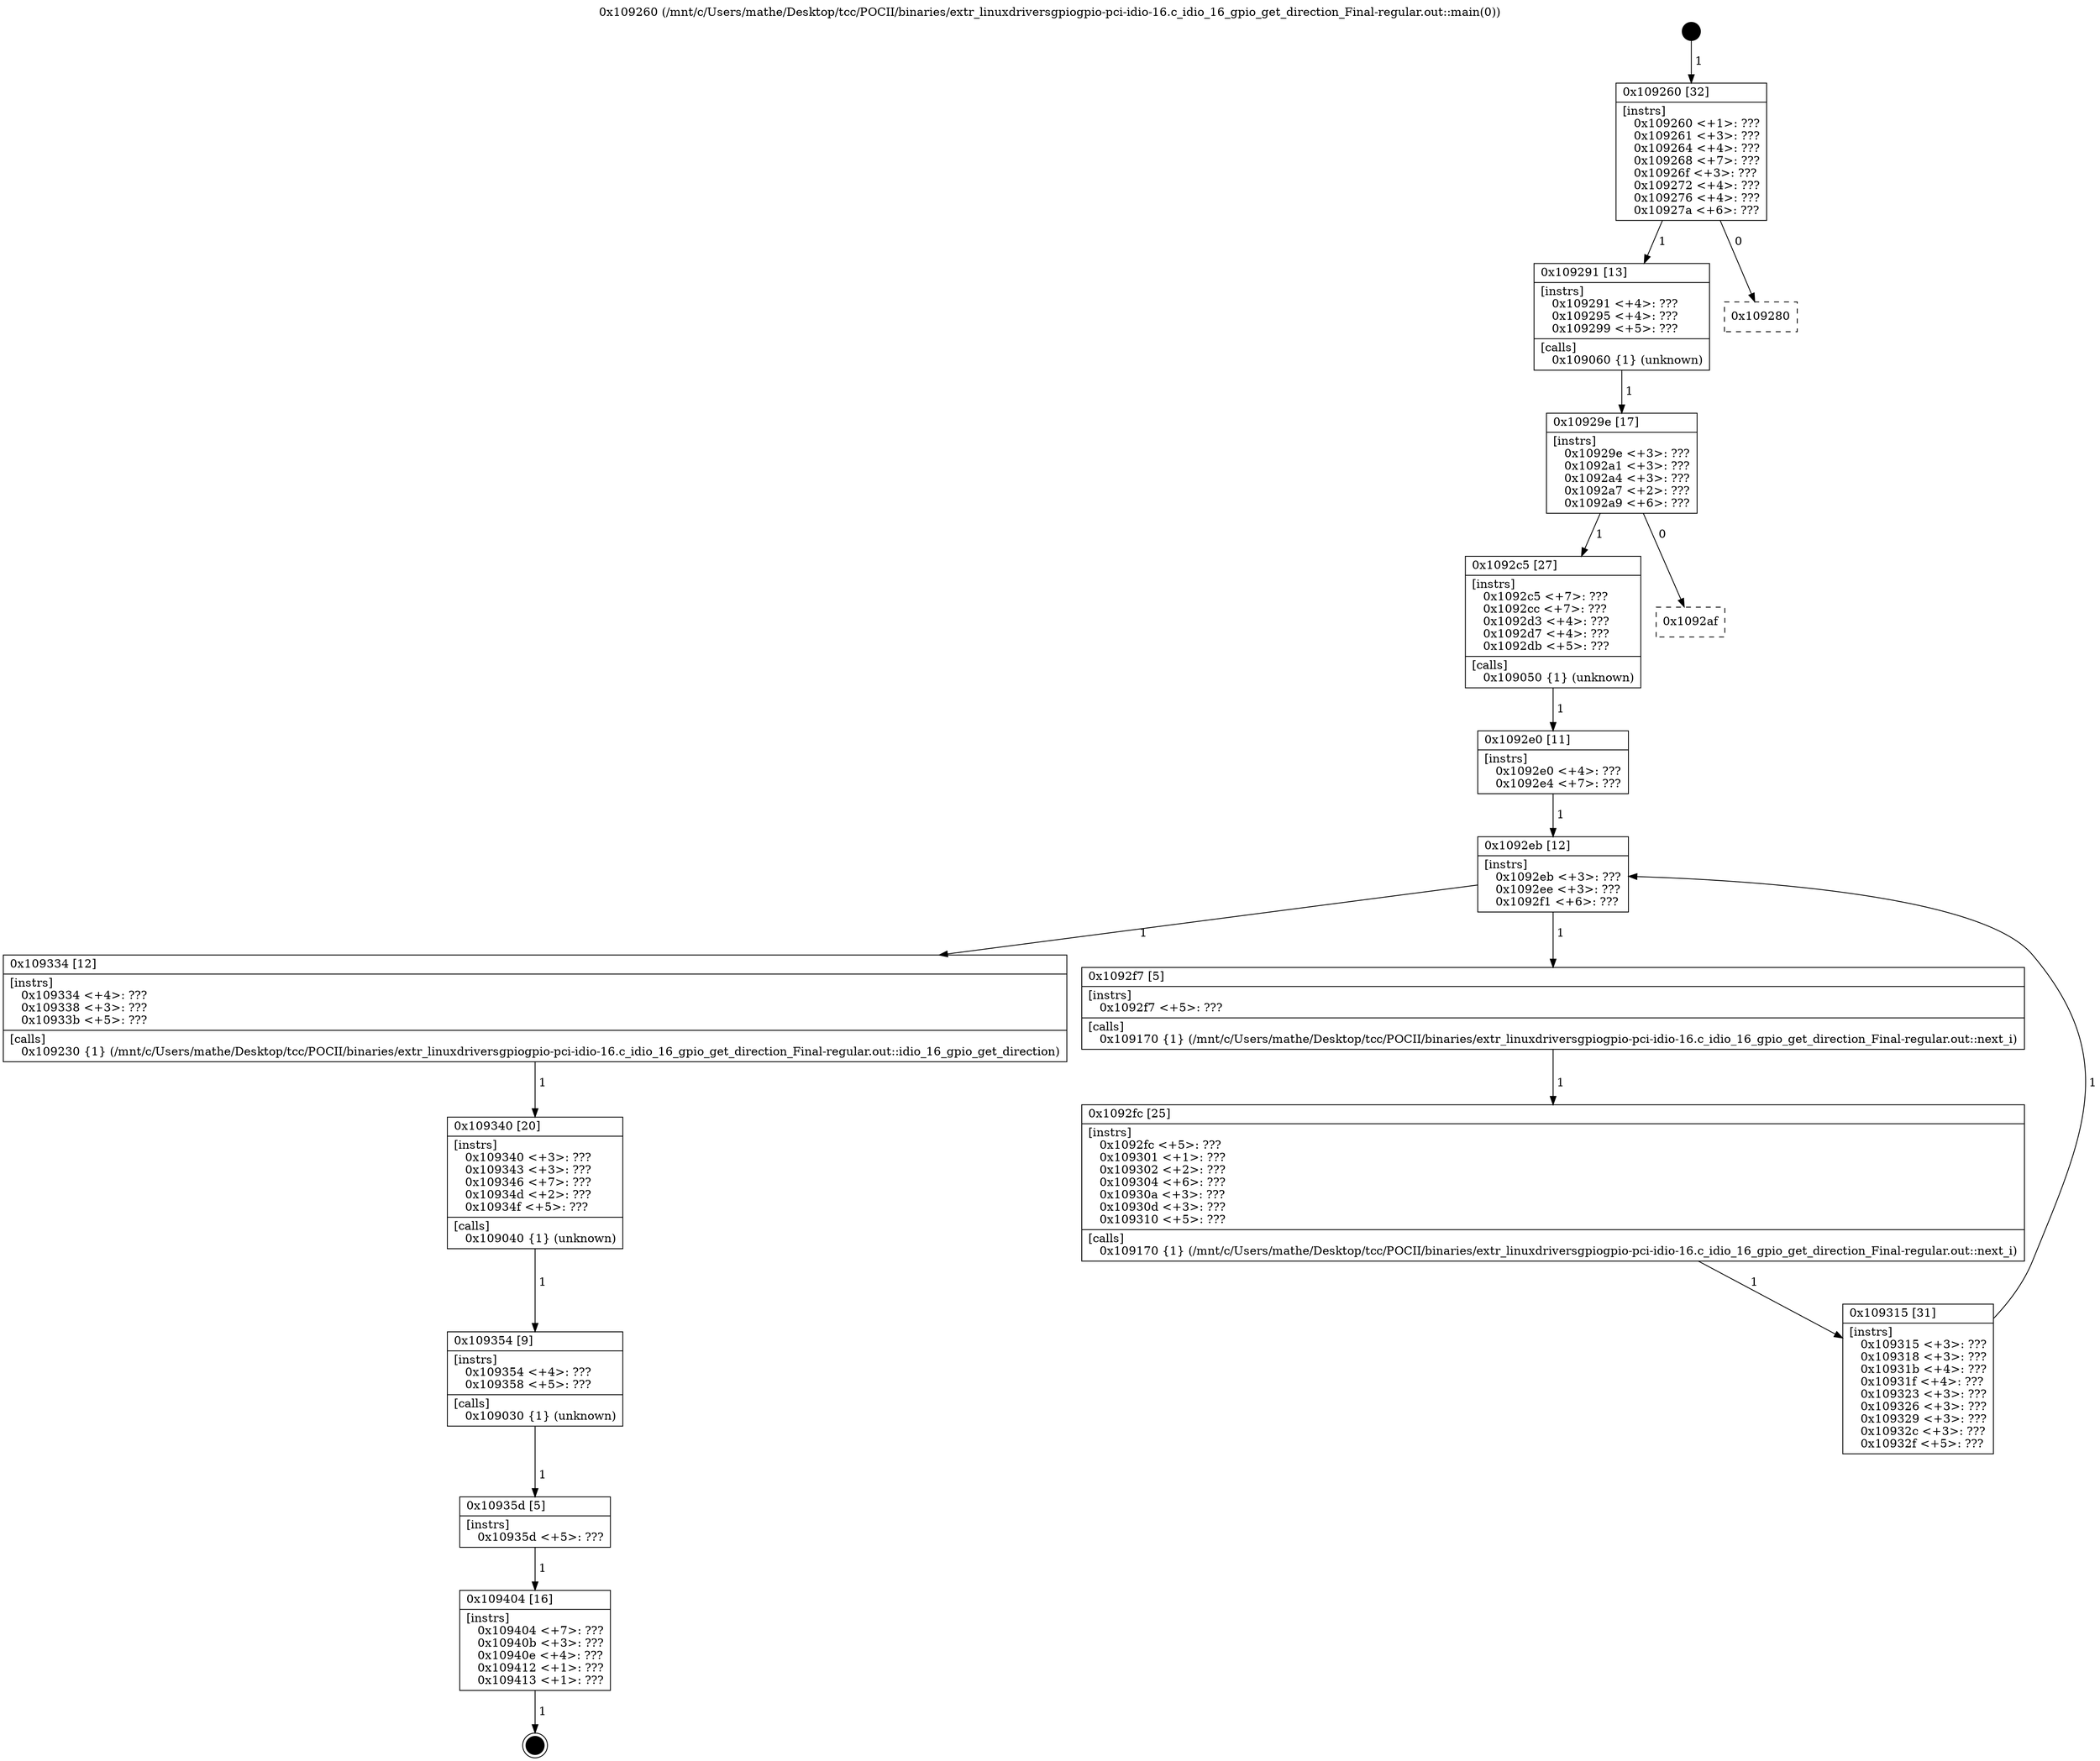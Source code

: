 digraph "0x109260" {
  label = "0x109260 (/mnt/c/Users/mathe/Desktop/tcc/POCII/binaries/extr_linuxdriversgpiogpio-pci-idio-16.c_idio_16_gpio_get_direction_Final-regular.out::main(0))"
  labelloc = "t"
  node[shape=record]

  Entry [label="",width=0.3,height=0.3,shape=circle,fillcolor=black,style=filled]
  "0x109260" [label="{
     0x109260 [32]\l
     | [instrs]\l
     &nbsp;&nbsp;0x109260 \<+1\>: ???\l
     &nbsp;&nbsp;0x109261 \<+3\>: ???\l
     &nbsp;&nbsp;0x109264 \<+4\>: ???\l
     &nbsp;&nbsp;0x109268 \<+7\>: ???\l
     &nbsp;&nbsp;0x10926f \<+3\>: ???\l
     &nbsp;&nbsp;0x109272 \<+4\>: ???\l
     &nbsp;&nbsp;0x109276 \<+4\>: ???\l
     &nbsp;&nbsp;0x10927a \<+6\>: ???\l
  }"]
  "0x109291" [label="{
     0x109291 [13]\l
     | [instrs]\l
     &nbsp;&nbsp;0x109291 \<+4\>: ???\l
     &nbsp;&nbsp;0x109295 \<+4\>: ???\l
     &nbsp;&nbsp;0x109299 \<+5\>: ???\l
     | [calls]\l
     &nbsp;&nbsp;0x109060 \{1\} (unknown)\l
  }"]
  "0x109280" [label="{
     0x109280\l
  }", style=dashed]
  "0x10929e" [label="{
     0x10929e [17]\l
     | [instrs]\l
     &nbsp;&nbsp;0x10929e \<+3\>: ???\l
     &nbsp;&nbsp;0x1092a1 \<+3\>: ???\l
     &nbsp;&nbsp;0x1092a4 \<+3\>: ???\l
     &nbsp;&nbsp;0x1092a7 \<+2\>: ???\l
     &nbsp;&nbsp;0x1092a9 \<+6\>: ???\l
  }"]
  "0x1092c5" [label="{
     0x1092c5 [27]\l
     | [instrs]\l
     &nbsp;&nbsp;0x1092c5 \<+7\>: ???\l
     &nbsp;&nbsp;0x1092cc \<+7\>: ???\l
     &nbsp;&nbsp;0x1092d3 \<+4\>: ???\l
     &nbsp;&nbsp;0x1092d7 \<+4\>: ???\l
     &nbsp;&nbsp;0x1092db \<+5\>: ???\l
     | [calls]\l
     &nbsp;&nbsp;0x109050 \{1\} (unknown)\l
  }"]
  "0x1092af" [label="{
     0x1092af\l
  }", style=dashed]
  "0x1092eb" [label="{
     0x1092eb [12]\l
     | [instrs]\l
     &nbsp;&nbsp;0x1092eb \<+3\>: ???\l
     &nbsp;&nbsp;0x1092ee \<+3\>: ???\l
     &nbsp;&nbsp;0x1092f1 \<+6\>: ???\l
  }"]
  "0x109334" [label="{
     0x109334 [12]\l
     | [instrs]\l
     &nbsp;&nbsp;0x109334 \<+4\>: ???\l
     &nbsp;&nbsp;0x109338 \<+3\>: ???\l
     &nbsp;&nbsp;0x10933b \<+5\>: ???\l
     | [calls]\l
     &nbsp;&nbsp;0x109230 \{1\} (/mnt/c/Users/mathe/Desktop/tcc/POCII/binaries/extr_linuxdriversgpiogpio-pci-idio-16.c_idio_16_gpio_get_direction_Final-regular.out::idio_16_gpio_get_direction)\l
  }"]
  "0x1092f7" [label="{
     0x1092f7 [5]\l
     | [instrs]\l
     &nbsp;&nbsp;0x1092f7 \<+5\>: ???\l
     | [calls]\l
     &nbsp;&nbsp;0x109170 \{1\} (/mnt/c/Users/mathe/Desktop/tcc/POCII/binaries/extr_linuxdriversgpiogpio-pci-idio-16.c_idio_16_gpio_get_direction_Final-regular.out::next_i)\l
  }"]
  "0x1092fc" [label="{
     0x1092fc [25]\l
     | [instrs]\l
     &nbsp;&nbsp;0x1092fc \<+5\>: ???\l
     &nbsp;&nbsp;0x109301 \<+1\>: ???\l
     &nbsp;&nbsp;0x109302 \<+2\>: ???\l
     &nbsp;&nbsp;0x109304 \<+6\>: ???\l
     &nbsp;&nbsp;0x10930a \<+3\>: ???\l
     &nbsp;&nbsp;0x10930d \<+3\>: ???\l
     &nbsp;&nbsp;0x109310 \<+5\>: ???\l
     | [calls]\l
     &nbsp;&nbsp;0x109170 \{1\} (/mnt/c/Users/mathe/Desktop/tcc/POCII/binaries/extr_linuxdriversgpiogpio-pci-idio-16.c_idio_16_gpio_get_direction_Final-regular.out::next_i)\l
  }"]
  "0x109315" [label="{
     0x109315 [31]\l
     | [instrs]\l
     &nbsp;&nbsp;0x109315 \<+3\>: ???\l
     &nbsp;&nbsp;0x109318 \<+3\>: ???\l
     &nbsp;&nbsp;0x10931b \<+4\>: ???\l
     &nbsp;&nbsp;0x10931f \<+4\>: ???\l
     &nbsp;&nbsp;0x109323 \<+3\>: ???\l
     &nbsp;&nbsp;0x109326 \<+3\>: ???\l
     &nbsp;&nbsp;0x109329 \<+3\>: ???\l
     &nbsp;&nbsp;0x10932c \<+3\>: ???\l
     &nbsp;&nbsp;0x10932f \<+5\>: ???\l
  }"]
  "0x1092e0" [label="{
     0x1092e0 [11]\l
     | [instrs]\l
     &nbsp;&nbsp;0x1092e0 \<+4\>: ???\l
     &nbsp;&nbsp;0x1092e4 \<+7\>: ???\l
  }"]
  "0x109340" [label="{
     0x109340 [20]\l
     | [instrs]\l
     &nbsp;&nbsp;0x109340 \<+3\>: ???\l
     &nbsp;&nbsp;0x109343 \<+3\>: ???\l
     &nbsp;&nbsp;0x109346 \<+7\>: ???\l
     &nbsp;&nbsp;0x10934d \<+2\>: ???\l
     &nbsp;&nbsp;0x10934f \<+5\>: ???\l
     | [calls]\l
     &nbsp;&nbsp;0x109040 \{1\} (unknown)\l
  }"]
  "0x109354" [label="{
     0x109354 [9]\l
     | [instrs]\l
     &nbsp;&nbsp;0x109354 \<+4\>: ???\l
     &nbsp;&nbsp;0x109358 \<+5\>: ???\l
     | [calls]\l
     &nbsp;&nbsp;0x109030 \{1\} (unknown)\l
  }"]
  "0x10935d" [label="{
     0x10935d [5]\l
     | [instrs]\l
     &nbsp;&nbsp;0x10935d \<+5\>: ???\l
  }"]
  "0x109404" [label="{
     0x109404 [16]\l
     | [instrs]\l
     &nbsp;&nbsp;0x109404 \<+7\>: ???\l
     &nbsp;&nbsp;0x10940b \<+3\>: ???\l
     &nbsp;&nbsp;0x10940e \<+4\>: ???\l
     &nbsp;&nbsp;0x109412 \<+1\>: ???\l
     &nbsp;&nbsp;0x109413 \<+1\>: ???\l
  }"]
  Exit [label="",width=0.3,height=0.3,shape=circle,fillcolor=black,style=filled,peripheries=2]
  Entry -> "0x109260" [label=" 1"]
  "0x109260" -> "0x109291" [label=" 1"]
  "0x109260" -> "0x109280" [label=" 0"]
  "0x109291" -> "0x10929e" [label=" 1"]
  "0x10929e" -> "0x1092c5" [label=" 1"]
  "0x10929e" -> "0x1092af" [label=" 0"]
  "0x1092c5" -> "0x1092e0" [label=" 1"]
  "0x1092eb" -> "0x109334" [label=" 1"]
  "0x1092eb" -> "0x1092f7" [label=" 1"]
  "0x1092f7" -> "0x1092fc" [label=" 1"]
  "0x1092fc" -> "0x109315" [label=" 1"]
  "0x1092e0" -> "0x1092eb" [label=" 1"]
  "0x109315" -> "0x1092eb" [label=" 1"]
  "0x109334" -> "0x109340" [label=" 1"]
  "0x109340" -> "0x109354" [label=" 1"]
  "0x109354" -> "0x10935d" [label=" 1"]
  "0x10935d" -> "0x109404" [label=" 1"]
  "0x109404" -> Exit [label=" 1"]
}
